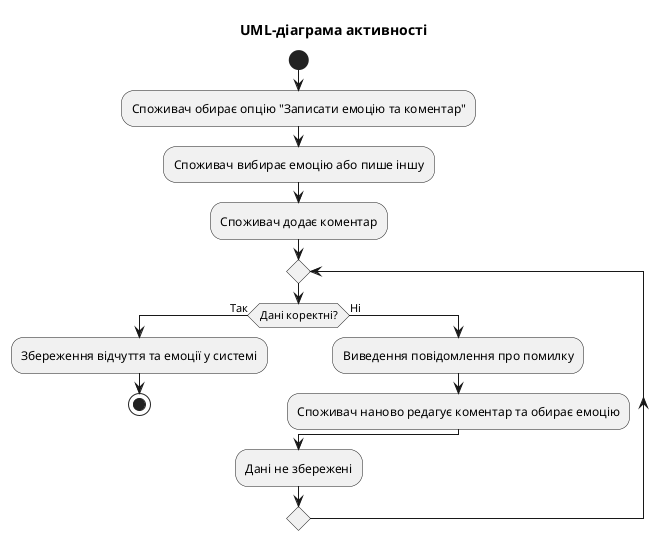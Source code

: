 @startuml

title UML-діаграма активності

start

:Споживач обирає опцію "Записати емоцію та коментар";
:Споживач вибирає емоцію або пише іншу;
:Споживач додає коментар;

repeat
  if (Дані коректні?) then (Так)
    :Збереження відчуття та емоції у системі;
    stop
  else (Ні)
    :Виведення повідомлення про помилку;
    :Споживач наново редагує коментар та обирає емоцію;
  endif
:Дані не збережені;
repeat while ();

@enduml
